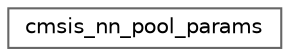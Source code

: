 digraph "Graphical Class Hierarchy"
{
 // LATEX_PDF_SIZE
  bgcolor="transparent";
  edge [fontname=Helvetica,fontsize=10,labelfontname=Helvetica,labelfontsize=10];
  node [fontname=Helvetica,fontsize=10,shape=box,height=0.2,width=0.4];
  rankdir="LR";
  Node0 [id="Node000000",label="cmsis_nn_pool_params",height=0.2,width=0.4,color="grey40", fillcolor="white", style="filled",URL="$structcmsis__nn__pool__params.html",tooltip=" "];
}
